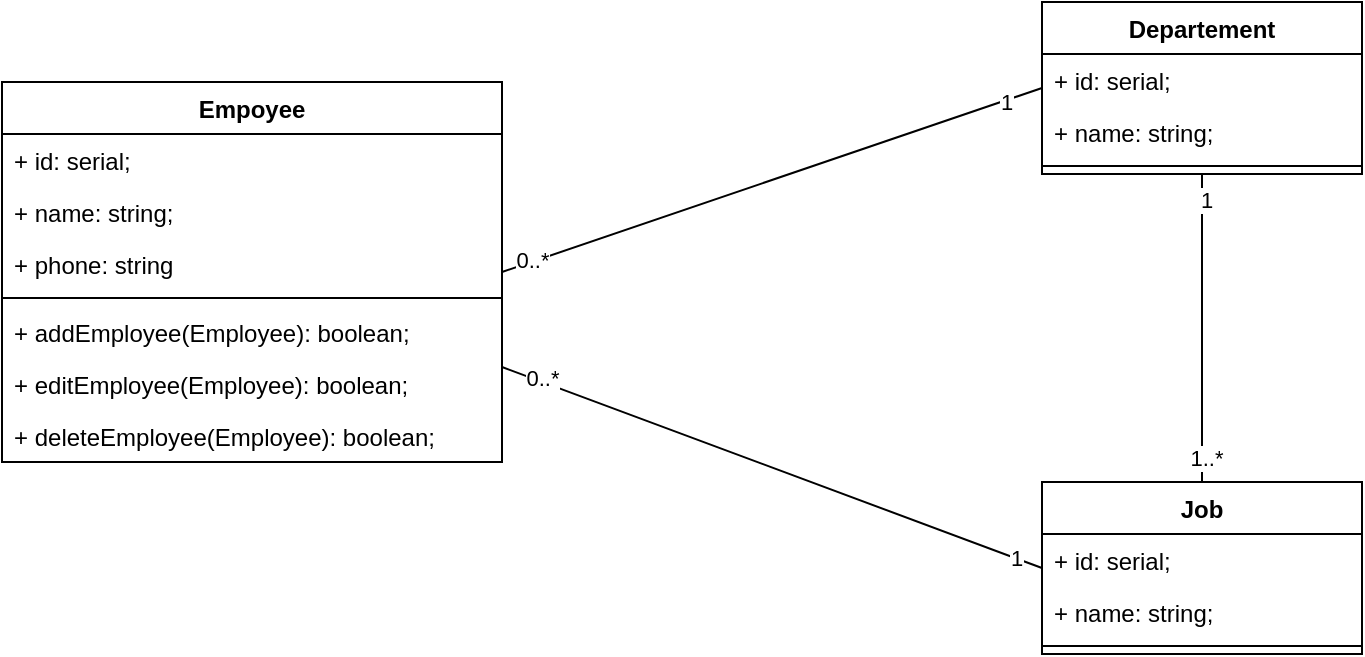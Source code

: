 <mxfile version="24.7.8">
  <diagram id="9-mw-g3pL5hfVhoGyRhZ" name="class">
    <mxGraphModel dx="1050" dy="621" grid="1" gridSize="10" guides="1" tooltips="1" connect="1" arrows="1" fold="1" page="1" pageScale="1" pageWidth="827" pageHeight="1169" math="0" shadow="0">
      <root>
        <mxCell id="0" />
        <mxCell id="1" parent="0" />
        <mxCell id="KIa14aP_HqWn0vMDilC4-1" value="Empoyee" style="swimlane;fontStyle=1;align=center;verticalAlign=top;childLayout=stackLayout;horizontal=1;startSize=26;horizontalStack=0;resizeParent=1;resizeParentMax=0;resizeLast=0;collapsible=1;marginBottom=0;whiteSpace=wrap;html=1;" vertex="1" parent="1">
          <mxGeometry x="80" y="160" width="250" height="190" as="geometry">
            <mxRectangle x="80" y="200" width="90" height="30" as="alternateBounds" />
          </mxGeometry>
        </mxCell>
        <mxCell id="KIa14aP_HqWn0vMDilC4-2" value="+ id: serial;" style="text;strokeColor=none;fillColor=none;align=left;verticalAlign=top;spacingLeft=4;spacingRight=4;overflow=hidden;rotatable=0;points=[[0,0.5],[1,0.5]];portConstraint=eastwest;whiteSpace=wrap;html=1;" vertex="1" parent="KIa14aP_HqWn0vMDilC4-1">
          <mxGeometry y="26" width="250" height="26" as="geometry" />
        </mxCell>
        <mxCell id="KIa14aP_HqWn0vMDilC4-13" value="+ name: string;" style="text;strokeColor=none;fillColor=none;align=left;verticalAlign=top;spacingLeft=4;spacingRight=4;overflow=hidden;rotatable=0;points=[[0,0.5],[1,0.5]];portConstraint=eastwest;whiteSpace=wrap;html=1;" vertex="1" parent="KIa14aP_HqWn0vMDilC4-1">
          <mxGeometry y="52" width="250" height="26" as="geometry" />
        </mxCell>
        <mxCell id="KIa14aP_HqWn0vMDilC4-14" value="+ phone: string" style="text;strokeColor=none;fillColor=none;align=left;verticalAlign=top;spacingLeft=4;spacingRight=4;overflow=hidden;rotatable=0;points=[[0,0.5],[1,0.5]];portConstraint=eastwest;whiteSpace=wrap;html=1;" vertex="1" parent="KIa14aP_HqWn0vMDilC4-1">
          <mxGeometry y="78" width="250" height="26" as="geometry" />
        </mxCell>
        <mxCell id="KIa14aP_HqWn0vMDilC4-3" value="" style="line;strokeWidth=1;fillColor=none;align=left;verticalAlign=middle;spacingTop=-1;spacingLeft=3;spacingRight=3;rotatable=0;labelPosition=right;points=[];portConstraint=eastwest;strokeColor=inherit;" vertex="1" parent="KIa14aP_HqWn0vMDilC4-1">
          <mxGeometry y="104" width="250" height="8" as="geometry" />
        </mxCell>
        <mxCell id="KIa14aP_HqWn0vMDilC4-4" value="+ addEmployee(Employee): boolean;" style="text;strokeColor=none;fillColor=none;align=left;verticalAlign=top;spacingLeft=4;spacingRight=4;overflow=hidden;rotatable=0;points=[[0,0.5],[1,0.5]];portConstraint=eastwest;whiteSpace=wrap;html=1;" vertex="1" parent="KIa14aP_HqWn0vMDilC4-1">
          <mxGeometry y="112" width="250" height="26" as="geometry" />
        </mxCell>
        <mxCell id="KIa14aP_HqWn0vMDilC4-17" value="+ editEmployee(Employee): boolean;" style="text;strokeColor=none;fillColor=none;align=left;verticalAlign=top;spacingLeft=4;spacingRight=4;overflow=hidden;rotatable=0;points=[[0,0.5],[1,0.5]];portConstraint=eastwest;whiteSpace=wrap;html=1;" vertex="1" parent="KIa14aP_HqWn0vMDilC4-1">
          <mxGeometry y="138" width="250" height="26" as="geometry" />
        </mxCell>
        <mxCell id="KIa14aP_HqWn0vMDilC4-18" value="+ deleteEmployee(Employee): boolean;" style="text;strokeColor=none;fillColor=none;align=left;verticalAlign=top;spacingLeft=4;spacingRight=4;overflow=hidden;rotatable=0;points=[[0,0.5],[1,0.5]];portConstraint=eastwest;whiteSpace=wrap;html=1;" vertex="1" parent="KIa14aP_HqWn0vMDilC4-1">
          <mxGeometry y="164" width="250" height="26" as="geometry" />
        </mxCell>
        <mxCell id="KIa14aP_HqWn0vMDilC4-21" style="rounded=0;orthogonalLoop=1;jettySize=auto;html=1;exitX=0;exitY=0.5;exitDx=0;exitDy=0;entryX=1;entryY=0.75;entryDx=0;entryDy=0;endArrow=none;endFill=0;" edge="1" parent="1" source="KIa14aP_HqWn0vMDilC4-5" target="KIa14aP_HqWn0vMDilC4-1">
          <mxGeometry relative="1" as="geometry" />
        </mxCell>
        <mxCell id="KIa14aP_HqWn0vMDilC4-27" value="1" style="edgeLabel;html=1;align=center;verticalAlign=middle;resizable=0;points=[];" vertex="1" connectable="0" parent="KIa14aP_HqWn0vMDilC4-21">
          <mxGeometry x="-0.902" relative="1" as="geometry">
            <mxPoint as="offset" />
          </mxGeometry>
        </mxCell>
        <mxCell id="KIa14aP_HqWn0vMDilC4-28" value="0..*" style="edgeLabel;html=1;align=center;verticalAlign=middle;resizable=0;points=[];" vertex="1" connectable="0" parent="KIa14aP_HqWn0vMDilC4-21">
          <mxGeometry x="0.856" y="-2" relative="1" as="geometry">
            <mxPoint as="offset" />
          </mxGeometry>
        </mxCell>
        <mxCell id="KIa14aP_HqWn0vMDilC4-5" value="Job" style="swimlane;fontStyle=1;align=center;verticalAlign=top;childLayout=stackLayout;horizontal=1;startSize=26;horizontalStack=0;resizeParent=1;resizeParentMax=0;resizeLast=0;collapsible=1;marginBottom=0;whiteSpace=wrap;html=1;" vertex="1" parent="1">
          <mxGeometry x="600" y="360" width="160" height="86" as="geometry">
            <mxRectangle x="600" y="360" width="60" height="30" as="alternateBounds" />
          </mxGeometry>
        </mxCell>
        <mxCell id="KIa14aP_HqWn0vMDilC4-6" value="+ id: serial;" style="text;strokeColor=none;fillColor=none;align=left;verticalAlign=top;spacingLeft=4;spacingRight=4;overflow=hidden;rotatable=0;points=[[0,0.5],[1,0.5]];portConstraint=eastwest;whiteSpace=wrap;html=1;" vertex="1" parent="KIa14aP_HqWn0vMDilC4-5">
          <mxGeometry y="26" width="160" height="26" as="geometry" />
        </mxCell>
        <mxCell id="KIa14aP_HqWn0vMDilC4-16" value="+ name: string;" style="text;strokeColor=none;fillColor=none;align=left;verticalAlign=top;spacingLeft=4;spacingRight=4;overflow=hidden;rotatable=0;points=[[0,0.5],[1,0.5]];portConstraint=eastwest;whiteSpace=wrap;html=1;" vertex="1" parent="KIa14aP_HqWn0vMDilC4-5">
          <mxGeometry y="52" width="160" height="26" as="geometry" />
        </mxCell>
        <mxCell id="KIa14aP_HqWn0vMDilC4-7" value="" style="line;strokeWidth=1;fillColor=none;align=left;verticalAlign=middle;spacingTop=-1;spacingLeft=3;spacingRight=3;rotatable=0;labelPosition=right;points=[];portConstraint=eastwest;strokeColor=inherit;" vertex="1" parent="KIa14aP_HqWn0vMDilC4-5">
          <mxGeometry y="78" width="160" height="8" as="geometry" />
        </mxCell>
        <mxCell id="KIa14aP_HqWn0vMDilC4-19" style="rounded=0;orthogonalLoop=1;jettySize=auto;html=1;exitX=0;exitY=0.5;exitDx=0;exitDy=0;entryX=1;entryY=0.5;entryDx=0;entryDy=0;endArrow=none;endFill=0;" edge="1" parent="1" source="KIa14aP_HqWn0vMDilC4-9" target="KIa14aP_HqWn0vMDilC4-1">
          <mxGeometry relative="1" as="geometry" />
        </mxCell>
        <mxCell id="KIa14aP_HqWn0vMDilC4-25" value="1" style="edgeLabel;html=1;align=center;verticalAlign=middle;resizable=0;points=[];" vertex="1" connectable="0" parent="KIa14aP_HqWn0vMDilC4-19">
          <mxGeometry x="-0.871" y="1" relative="1" as="geometry">
            <mxPoint x="-1" as="offset" />
          </mxGeometry>
        </mxCell>
        <mxCell id="KIa14aP_HqWn0vMDilC4-26" value="0..*" style="edgeLabel;html=1;align=center;verticalAlign=middle;resizable=0;points=[];" vertex="1" connectable="0" parent="KIa14aP_HqWn0vMDilC4-19">
          <mxGeometry x="0.885" y="-2" relative="1" as="geometry">
            <mxPoint y="1" as="offset" />
          </mxGeometry>
        </mxCell>
        <mxCell id="KIa14aP_HqWn0vMDilC4-22" style="rounded=0;orthogonalLoop=1;jettySize=auto;html=1;exitX=0.5;exitY=1;exitDx=0;exitDy=0;endArrow=none;endFill=0;" edge="1" parent="1" source="KIa14aP_HqWn0vMDilC4-9" target="KIa14aP_HqWn0vMDilC4-5">
          <mxGeometry relative="1" as="geometry" />
        </mxCell>
        <mxCell id="KIa14aP_HqWn0vMDilC4-23" value="1" style="edgeLabel;html=1;align=center;verticalAlign=middle;resizable=0;points=[];" vertex="1" connectable="0" parent="KIa14aP_HqWn0vMDilC4-22">
          <mxGeometry x="-0.831" y="2" relative="1" as="geometry">
            <mxPoint as="offset" />
          </mxGeometry>
        </mxCell>
        <mxCell id="KIa14aP_HqWn0vMDilC4-24" value="1..*" style="edgeLabel;html=1;align=center;verticalAlign=middle;resizable=0;points=[];" vertex="1" connectable="0" parent="KIa14aP_HqWn0vMDilC4-22">
          <mxGeometry x="0.844" y="2" relative="1" as="geometry">
            <mxPoint as="offset" />
          </mxGeometry>
        </mxCell>
        <mxCell id="KIa14aP_HqWn0vMDilC4-9" value="Departement" style="swimlane;fontStyle=1;align=center;verticalAlign=top;childLayout=stackLayout;horizontal=1;startSize=26;horizontalStack=0;resizeParent=1;resizeParentMax=0;resizeLast=0;collapsible=1;marginBottom=0;whiteSpace=wrap;html=1;" vertex="1" parent="1">
          <mxGeometry x="600" y="120" width="160" height="86" as="geometry">
            <mxRectangle x="600" y="120" width="110" height="30" as="alternateBounds" />
          </mxGeometry>
        </mxCell>
        <mxCell id="KIa14aP_HqWn0vMDilC4-10" value="+ id: serial;" style="text;strokeColor=none;fillColor=none;align=left;verticalAlign=top;spacingLeft=4;spacingRight=4;overflow=hidden;rotatable=0;points=[[0,0.5],[1,0.5]];portConstraint=eastwest;whiteSpace=wrap;html=1;" vertex="1" parent="KIa14aP_HqWn0vMDilC4-9">
          <mxGeometry y="26" width="160" height="26" as="geometry" />
        </mxCell>
        <mxCell id="KIa14aP_HqWn0vMDilC4-15" value="+ name: string;" style="text;strokeColor=none;fillColor=none;align=left;verticalAlign=top;spacingLeft=4;spacingRight=4;overflow=hidden;rotatable=0;points=[[0,0.5],[1,0.5]];portConstraint=eastwest;whiteSpace=wrap;html=1;" vertex="1" parent="KIa14aP_HqWn0vMDilC4-9">
          <mxGeometry y="52" width="160" height="26" as="geometry" />
        </mxCell>
        <mxCell id="KIa14aP_HqWn0vMDilC4-11" value="" style="line;strokeWidth=1;fillColor=none;align=left;verticalAlign=middle;spacingTop=-1;spacingLeft=3;spacingRight=3;rotatable=0;labelPosition=right;points=[];portConstraint=eastwest;strokeColor=inherit;" vertex="1" parent="KIa14aP_HqWn0vMDilC4-9">
          <mxGeometry y="78" width="160" height="8" as="geometry" />
        </mxCell>
      </root>
    </mxGraphModel>
  </diagram>
</mxfile>
